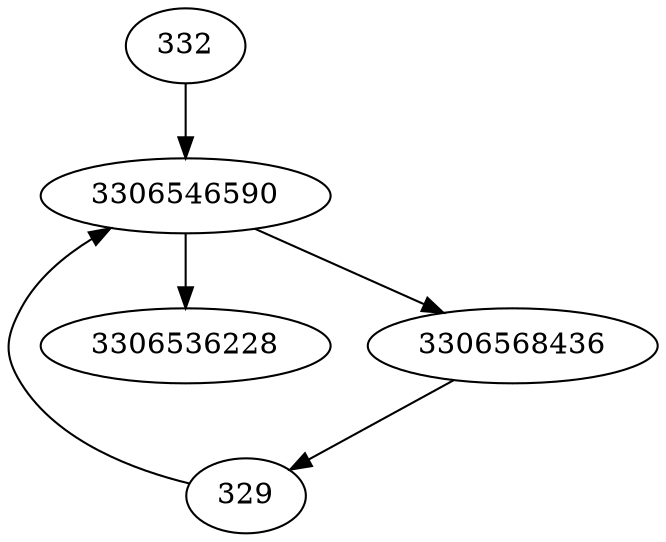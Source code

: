 strict digraph  {
3306536228;
329;
332;
3306568436;
3306546590;
329 -> 3306546590;
332 -> 3306546590;
3306568436 -> 329;
3306546590 -> 3306568436;
3306546590 -> 3306536228;
}
